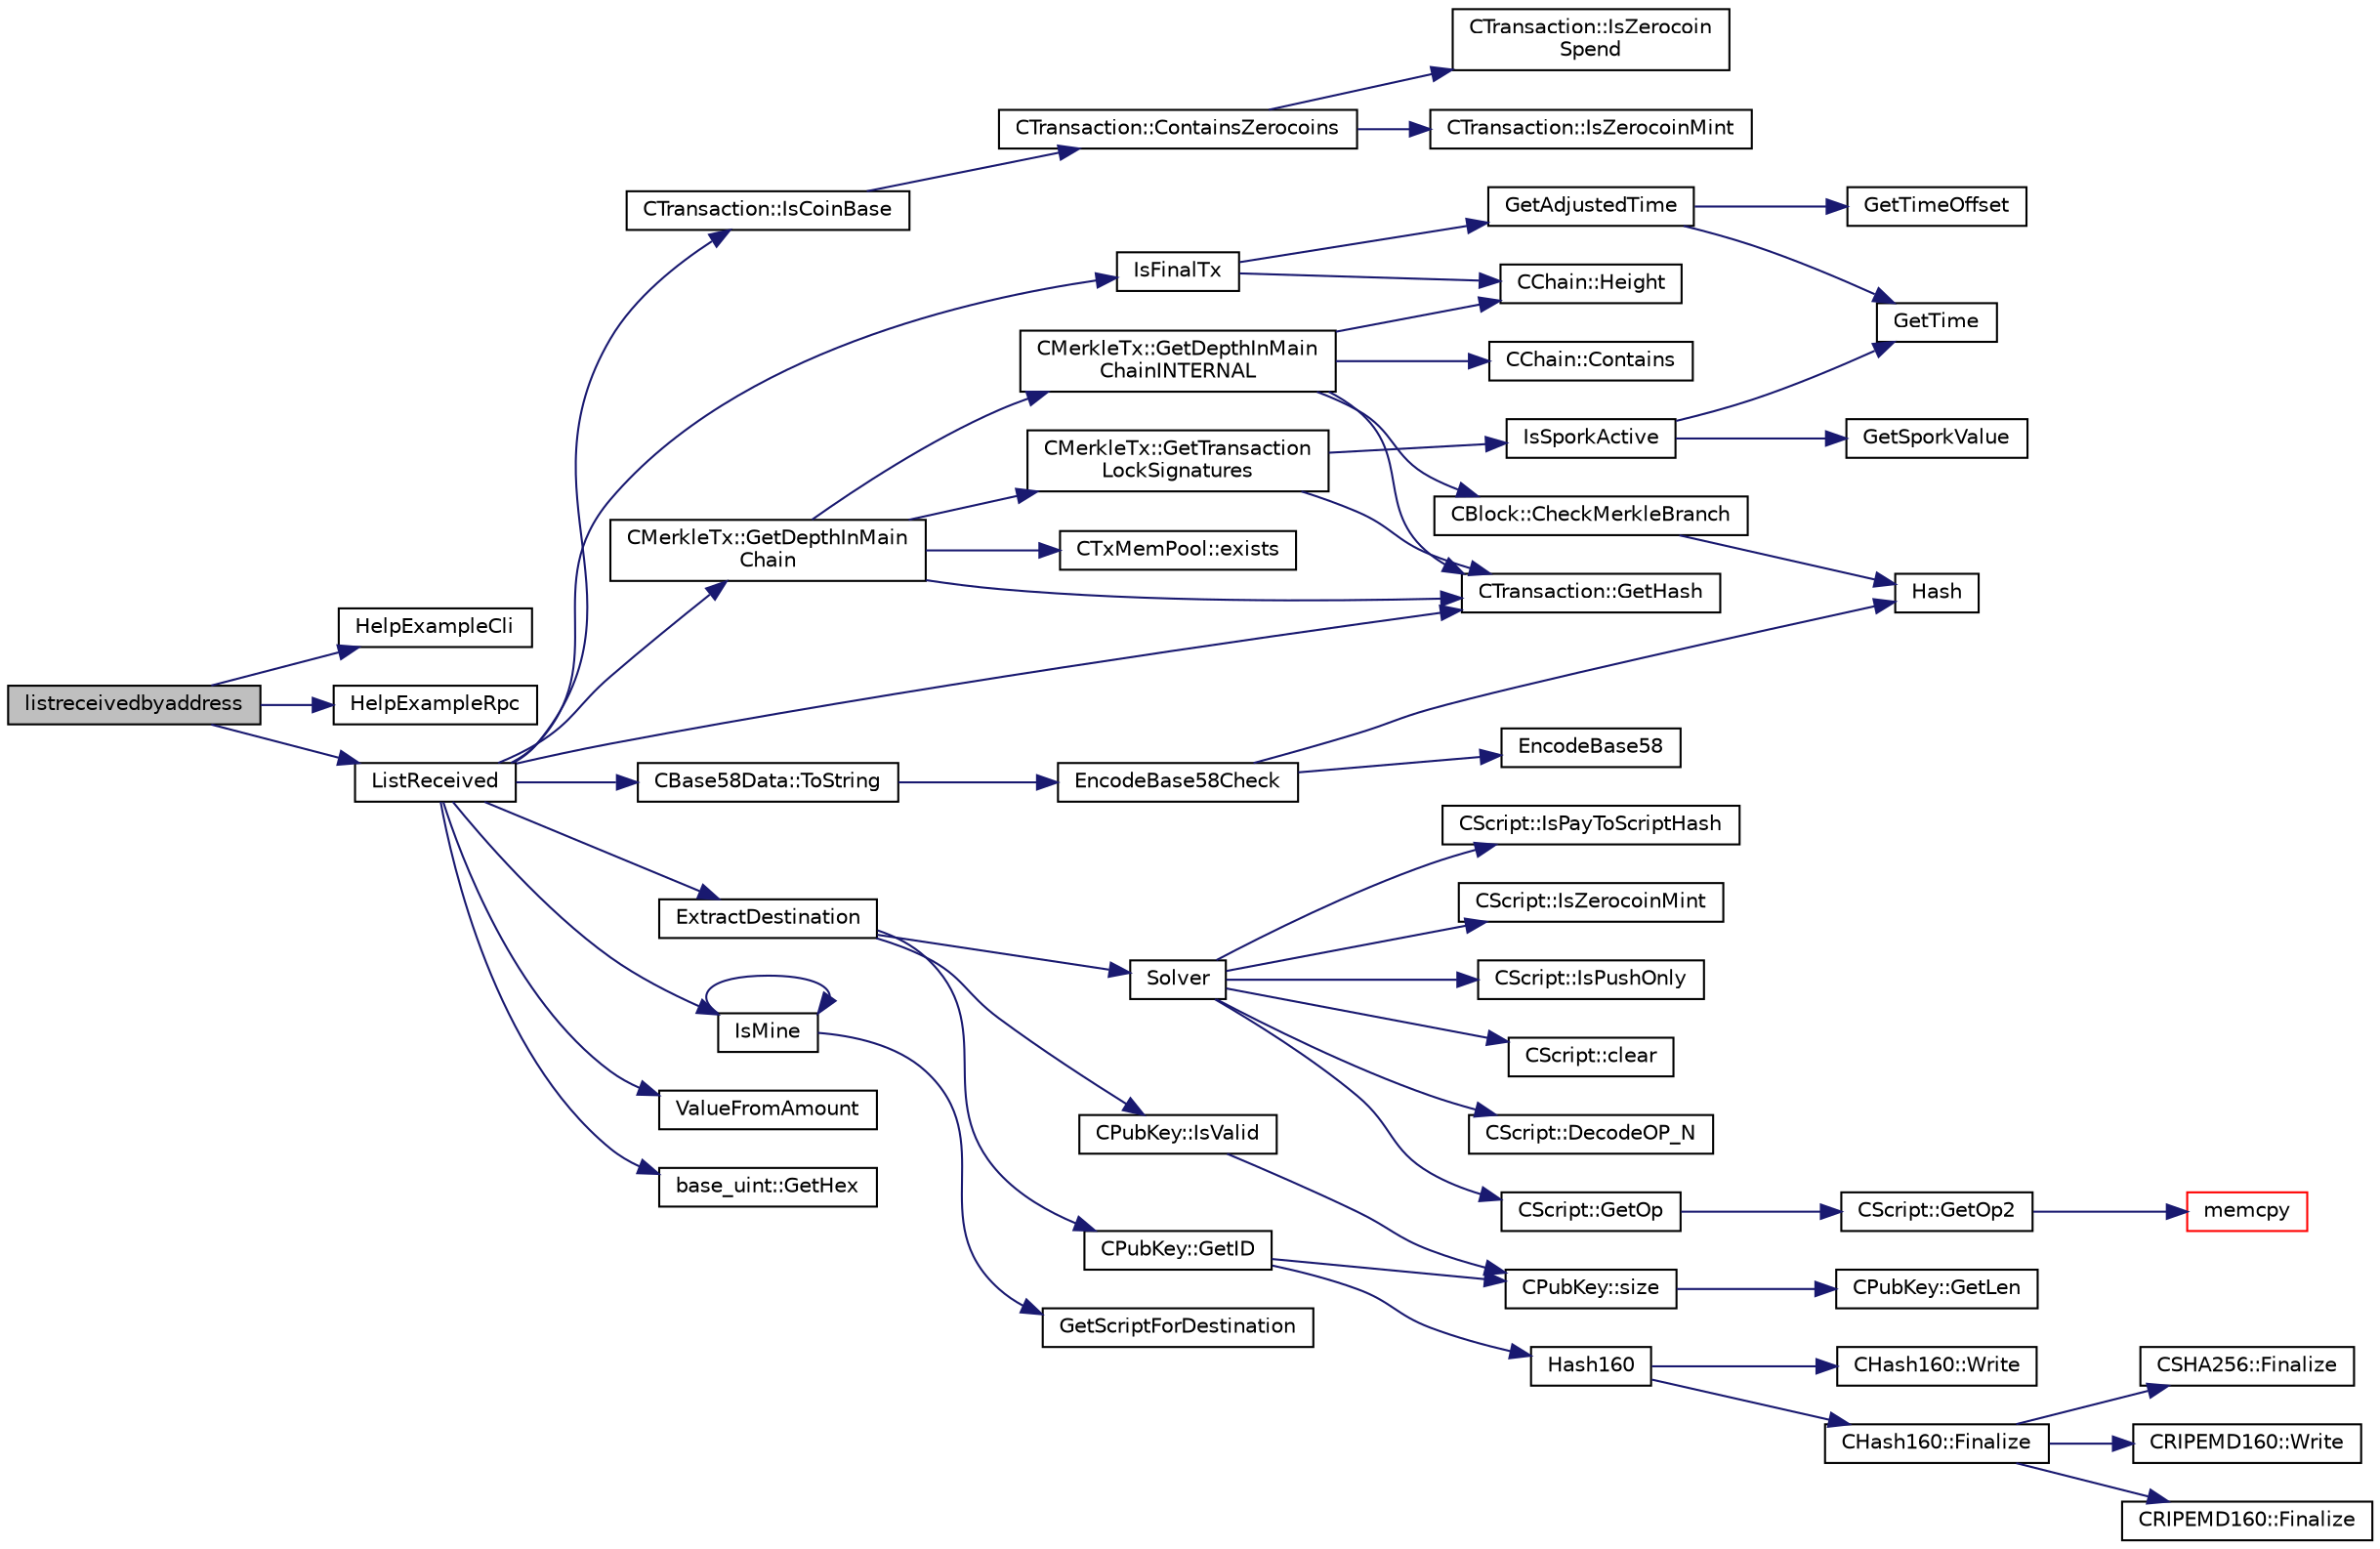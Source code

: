 digraph "listreceivedbyaddress"
{
  edge [fontname="Helvetica",fontsize="10",labelfontname="Helvetica",labelfontsize="10"];
  node [fontname="Helvetica",fontsize="10",shape=record];
  rankdir="LR";
  Node1144 [label="listreceivedbyaddress",height=0.2,width=0.4,color="black", fillcolor="grey75", style="filled", fontcolor="black"];
  Node1144 -> Node1145 [color="midnightblue",fontsize="10",style="solid",fontname="Helvetica"];
  Node1145 [label="HelpExampleCli",height=0.2,width=0.4,color="black", fillcolor="white", style="filled",URL="$rpcserver_8cpp.html#ac01ac6eab5467567ed0da106814e04ec"];
  Node1144 -> Node1146 [color="midnightblue",fontsize="10",style="solid",fontname="Helvetica"];
  Node1146 [label="HelpExampleRpc",height=0.2,width=0.4,color="black", fillcolor="white", style="filled",URL="$rpcserver_8cpp.html#a06ea60e24e5a1053a14a11b1009bf9ef"];
  Node1144 -> Node1147 [color="midnightblue",fontsize="10",style="solid",fontname="Helvetica"];
  Node1147 [label="ListReceived",height=0.2,width=0.4,color="black", fillcolor="white", style="filled",URL="$rpcwallet_8cpp.html#a0cc958f67a8d6d0002cb4fee19eddb5c"];
  Node1147 -> Node1148 [color="midnightblue",fontsize="10",style="solid",fontname="Helvetica"];
  Node1148 [label="CTransaction::IsCoinBase",height=0.2,width=0.4,color="black", fillcolor="white", style="filled",URL="$class_c_transaction.html#a96256e8ac1bf79ad9c057e48c41132dd"];
  Node1148 -> Node1149 [color="midnightblue",fontsize="10",style="solid",fontname="Helvetica"];
  Node1149 [label="CTransaction::ContainsZerocoins",height=0.2,width=0.4,color="black", fillcolor="white", style="filled",URL="$class_c_transaction.html#a613051e8e5651a7500cb455f37dd1116"];
  Node1149 -> Node1150 [color="midnightblue",fontsize="10",style="solid",fontname="Helvetica"];
  Node1150 [label="CTransaction::IsZerocoin\lSpend",height=0.2,width=0.4,color="black", fillcolor="white", style="filled",URL="$class_c_transaction.html#a4cda5603795c5f9179d4c8bd43f809cd"];
  Node1149 -> Node1151 [color="midnightblue",fontsize="10",style="solid",fontname="Helvetica"];
  Node1151 [label="CTransaction::IsZerocoinMint",height=0.2,width=0.4,color="black", fillcolor="white", style="filled",URL="$class_c_transaction.html#ab91efb1c2312e6feeecfbbfff11abbb1"];
  Node1147 -> Node1152 [color="midnightblue",fontsize="10",style="solid",fontname="Helvetica"];
  Node1152 [label="IsFinalTx",height=0.2,width=0.4,color="black", fillcolor="white", style="filled",URL="$main_8cpp.html#adc332cd7ac94e639bb4239618341be19"];
  Node1152 -> Node1153 [color="midnightblue",fontsize="10",style="solid",fontname="Helvetica"];
  Node1153 [label="CChain::Height",height=0.2,width=0.4,color="black", fillcolor="white", style="filled",URL="$class_c_chain.html#ad4758bc8872ce065a9579f77c3171d40",tooltip="Return the maximal height in the chain. "];
  Node1152 -> Node1154 [color="midnightblue",fontsize="10",style="solid",fontname="Helvetica"];
  Node1154 [label="GetAdjustedTime",height=0.2,width=0.4,color="black", fillcolor="white", style="filled",URL="$timedata_8cpp.html#a09f81b9c7650f898cf3cf305b87547e6"];
  Node1154 -> Node1155 [color="midnightblue",fontsize="10",style="solid",fontname="Helvetica"];
  Node1155 [label="GetTime",height=0.2,width=0.4,color="black", fillcolor="white", style="filled",URL="$utiltime_8cpp.html#a46fac5fba8ba905b5f9acb364f5d8c6f",tooltip="For unit testing. "];
  Node1154 -> Node1156 [color="midnightblue",fontsize="10",style="solid",fontname="Helvetica"];
  Node1156 [label="GetTimeOffset",height=0.2,width=0.4,color="black", fillcolor="white", style="filled",URL="$timedata_8cpp.html#a50ca5344c75631267633f15cfe5e983e",tooltip="\"Never go to sea with two chronometers; take one or three.\" Our three time sources are: ..."];
  Node1147 -> Node1157 [color="midnightblue",fontsize="10",style="solid",fontname="Helvetica"];
  Node1157 [label="CMerkleTx::GetDepthInMain\lChain",height=0.2,width=0.4,color="black", fillcolor="white", style="filled",URL="$class_c_merkle_tx.html#a5bf3a355593ecce5799de92d013149b1",tooltip="Return depth of transaction in blockchain: -1 : not in blockchain, and not in memory pool (conflicted..."];
  Node1157 -> Node1158 [color="midnightblue",fontsize="10",style="solid",fontname="Helvetica"];
  Node1158 [label="CMerkleTx::GetDepthInMain\lChainINTERNAL",height=0.2,width=0.4,color="black", fillcolor="white", style="filled",URL="$class_c_merkle_tx.html#ada4285bcdc83c90dc5829d9902b1271c"];
  Node1158 -> Node1159 [color="midnightblue",fontsize="10",style="solid",fontname="Helvetica"];
  Node1159 [label="CChain::Contains",height=0.2,width=0.4,color="black", fillcolor="white", style="filled",URL="$class_c_chain.html#af1786dc229c215dea7f727c11df2c8dc",tooltip="Efficiently check whether a block is present in this chain. "];
  Node1158 -> Node1160 [color="midnightblue",fontsize="10",style="solid",fontname="Helvetica"];
  Node1160 [label="CBlock::CheckMerkleBranch",height=0.2,width=0.4,color="black", fillcolor="white", style="filled",URL="$class_c_block.html#a81684cf96f6fb6731c869865b80d1ccd"];
  Node1160 -> Node1161 [color="midnightblue",fontsize="10",style="solid",fontname="Helvetica"];
  Node1161 [label="Hash",height=0.2,width=0.4,color="black", fillcolor="white", style="filled",URL="$hash_8h.html#a12c5e981d7f5f2850027fd5e932eff61",tooltip="Compute the 256-bit hash of a std::string. "];
  Node1158 -> Node1162 [color="midnightblue",fontsize="10",style="solid",fontname="Helvetica"];
  Node1162 [label="CTransaction::GetHash",height=0.2,width=0.4,color="black", fillcolor="white", style="filled",URL="$class_c_transaction.html#a7efd1379de830341417c0bfa23a149aa"];
  Node1158 -> Node1153 [color="midnightblue",fontsize="10",style="solid",fontname="Helvetica"];
  Node1157 -> Node1163 [color="midnightblue",fontsize="10",style="solid",fontname="Helvetica"];
  Node1163 [label="CTxMemPool::exists",height=0.2,width=0.4,color="black", fillcolor="white", style="filled",URL="$class_c_tx_mem_pool.html#adba06e79be4a1a092dd2db8290733be7"];
  Node1157 -> Node1162 [color="midnightblue",fontsize="10",style="solid",fontname="Helvetica"];
  Node1157 -> Node1164 [color="midnightblue",fontsize="10",style="solid",fontname="Helvetica"];
  Node1164 [label="CMerkleTx::GetTransaction\lLockSignatures",height=0.2,width=0.4,color="black", fillcolor="white", style="filled",URL="$class_c_merkle_tx.html#a29ab20d0785095dba254ca1050ba6989"];
  Node1164 -> Node1165 [color="midnightblue",fontsize="10",style="solid",fontname="Helvetica"];
  Node1165 [label="IsSporkActive",height=0.2,width=0.4,color="black", fillcolor="white", style="filled",URL="$spork_8cpp.html#a3305663176e21e81c80dc951a7f8ea5e"];
  Node1165 -> Node1166 [color="midnightblue",fontsize="10",style="solid",fontname="Helvetica"];
  Node1166 [label="GetSporkValue",height=0.2,width=0.4,color="black", fillcolor="white", style="filled",URL="$spork_8cpp.html#a7125c44e1c9a54dc7c28556b3fb24a8f"];
  Node1165 -> Node1155 [color="midnightblue",fontsize="10",style="solid",fontname="Helvetica"];
  Node1164 -> Node1162 [color="midnightblue",fontsize="10",style="solid",fontname="Helvetica"];
  Node1147 -> Node1167 [color="midnightblue",fontsize="10",style="solid",fontname="Helvetica"];
  Node1167 [label="ExtractDestination",height=0.2,width=0.4,color="black", fillcolor="white", style="filled",URL="$standard_8cpp.html#a951f7e601746ae076afdf3169ecca2fc"];
  Node1167 -> Node1168 [color="midnightblue",fontsize="10",style="solid",fontname="Helvetica"];
  Node1168 [label="Solver",height=0.2,width=0.4,color="black", fillcolor="white", style="filled",URL="$standard_8cpp.html#a6ee6be50bff44464e905680c6fcee6dc",tooltip="Return public keys or hashes from scriptPubKey, for &#39;standard&#39; transaction types. ..."];
  Node1168 -> Node1169 [color="midnightblue",fontsize="10",style="solid",fontname="Helvetica"];
  Node1169 [label="CScript::IsPayToScriptHash",height=0.2,width=0.4,color="black", fillcolor="white", style="filled",URL="$class_c_script.html#a0c3729c606d318923dc06f95d85a0971"];
  Node1168 -> Node1170 [color="midnightblue",fontsize="10",style="solid",fontname="Helvetica"];
  Node1170 [label="CScript::IsZerocoinMint",height=0.2,width=0.4,color="black", fillcolor="white", style="filled",URL="$class_c_script.html#aadeaf93bd9c00abc9e20d082051adac8"];
  Node1168 -> Node1171 [color="midnightblue",fontsize="10",style="solid",fontname="Helvetica"];
  Node1171 [label="CScript::IsPushOnly",height=0.2,width=0.4,color="black", fillcolor="white", style="filled",URL="$class_c_script.html#a090905f875fa5a40e616b319de8e973f",tooltip="Called by IsStandardTx and P2SH/BIP62 VerifyScript (which makes it consensus-critical). "];
  Node1168 -> Node1172 [color="midnightblue",fontsize="10",style="solid",fontname="Helvetica"];
  Node1172 [label="CScript::clear",height=0.2,width=0.4,color="black", fillcolor="white", style="filled",URL="$class_c_script.html#a7b2baf842621f07c4939408acf63377c"];
  Node1168 -> Node1173 [color="midnightblue",fontsize="10",style="solid",fontname="Helvetica"];
  Node1173 [label="CScript::GetOp",height=0.2,width=0.4,color="black", fillcolor="white", style="filled",URL="$class_c_script.html#a94635ed93d8d244ec3acfa83f9ecfe5f"];
  Node1173 -> Node1174 [color="midnightblue",fontsize="10",style="solid",fontname="Helvetica"];
  Node1174 [label="CScript::GetOp2",height=0.2,width=0.4,color="black", fillcolor="white", style="filled",URL="$class_c_script.html#aac2dbe75742054049b0c6de0e9473ef0"];
  Node1174 -> Node1175 [color="midnightblue",fontsize="10",style="solid",fontname="Helvetica"];
  Node1175 [label="memcpy",height=0.2,width=0.4,color="red", fillcolor="white", style="filled",URL="$glibc__compat_8cpp.html#a0f46826ab0466591e136db24394923cf"];
  Node1168 -> Node1177 [color="midnightblue",fontsize="10",style="solid",fontname="Helvetica"];
  Node1177 [label="CScript::DecodeOP_N",height=0.2,width=0.4,color="black", fillcolor="white", style="filled",URL="$class_c_script.html#a7f975fca06b3e9a17da8ba23c7647e2e",tooltip="Encode/decode small integers: "];
  Node1167 -> Node1178 [color="midnightblue",fontsize="10",style="solid",fontname="Helvetica"];
  Node1178 [label="CPubKey::IsValid",height=0.2,width=0.4,color="black", fillcolor="white", style="filled",URL="$class_c_pub_key.html#a4fa94293cf8577fd039b9a133f6c7f30"];
  Node1178 -> Node1179 [color="midnightblue",fontsize="10",style="solid",fontname="Helvetica"];
  Node1179 [label="CPubKey::size",height=0.2,width=0.4,color="black", fillcolor="white", style="filled",URL="$class_c_pub_key.html#a6bb28fcf0a5f799c69f5b7269363b309",tooltip="Simple read-only vector-like interface to the pubkey data. "];
  Node1179 -> Node1180 [color="midnightblue",fontsize="10",style="solid",fontname="Helvetica"];
  Node1180 [label="CPubKey::GetLen",height=0.2,width=0.4,color="black", fillcolor="white", style="filled",URL="$class_c_pub_key.html#a7dc71b3f037c84268dc22de97d7b65fb",tooltip="Compute the length of a pubkey with a given first byte. "];
  Node1167 -> Node1181 [color="midnightblue",fontsize="10",style="solid",fontname="Helvetica"];
  Node1181 [label="CPubKey::GetID",height=0.2,width=0.4,color="black", fillcolor="white", style="filled",URL="$class_c_pub_key.html#a2675f7e6f72eff68e7a5227289feb021",tooltip="Get the KeyID of this public key (hash of its serialization) "];
  Node1181 -> Node1182 [color="midnightblue",fontsize="10",style="solid",fontname="Helvetica"];
  Node1182 [label="Hash160",height=0.2,width=0.4,color="black", fillcolor="white", style="filled",URL="$hash_8h.html#a4490f70ddae16e9e48460a0416a48a6b",tooltip="Compute the 160-bit hash an object. "];
  Node1182 -> Node1183 [color="midnightblue",fontsize="10",style="solid",fontname="Helvetica"];
  Node1183 [label="CHash160::Write",height=0.2,width=0.4,color="black", fillcolor="white", style="filled",URL="$class_c_hash160.html#af56cdd9443013eb68b246aa8450217f2"];
  Node1182 -> Node1184 [color="midnightblue",fontsize="10",style="solid",fontname="Helvetica"];
  Node1184 [label="CHash160::Finalize",height=0.2,width=0.4,color="black", fillcolor="white", style="filled",URL="$class_c_hash160.html#a9bb08e1772002ae1a5d85017ba7952ee"];
  Node1184 -> Node1185 [color="midnightblue",fontsize="10",style="solid",fontname="Helvetica"];
  Node1185 [label="CSHA256::Finalize",height=0.2,width=0.4,color="black", fillcolor="white", style="filled",URL="$class_c_s_h_a256.html#a4259230be0caefa590bc324fc12b9b90"];
  Node1184 -> Node1186 [color="midnightblue",fontsize="10",style="solid",fontname="Helvetica"];
  Node1186 [label="CRIPEMD160::Write",height=0.2,width=0.4,color="black", fillcolor="white", style="filled",URL="$class_c_r_i_p_e_m_d160.html#a221143b9d94af623d07c4f4ba1bf6007"];
  Node1184 -> Node1187 [color="midnightblue",fontsize="10",style="solid",fontname="Helvetica"];
  Node1187 [label="CRIPEMD160::Finalize",height=0.2,width=0.4,color="black", fillcolor="white", style="filled",URL="$class_c_r_i_p_e_m_d160.html#a2a11566fbf9d1339b819833313fc4e51"];
  Node1181 -> Node1179 [color="midnightblue",fontsize="10",style="solid",fontname="Helvetica"];
  Node1147 -> Node1188 [color="midnightblue",fontsize="10",style="solid",fontname="Helvetica"];
  Node1188 [label="IsMine",height=0.2,width=0.4,color="black", fillcolor="white", style="filled",URL="$wallet__ismine_8cpp.html#adc59cf67d903c1ba1ef225561b85bfce"];
  Node1188 -> Node1189 [color="midnightblue",fontsize="10",style="solid",fontname="Helvetica"];
  Node1189 [label="GetScriptForDestination",height=0.2,width=0.4,color="black", fillcolor="white", style="filled",URL="$standard_8cpp.html#ae40f28d3b46c21033f6ee1f1200d0321"];
  Node1188 -> Node1188 [color="midnightblue",fontsize="10",style="solid",fontname="Helvetica"];
  Node1147 -> Node1162 [color="midnightblue",fontsize="10",style="solid",fontname="Helvetica"];
  Node1147 -> Node1190 [color="midnightblue",fontsize="10",style="solid",fontname="Helvetica"];
  Node1190 [label="CBase58Data::ToString",height=0.2,width=0.4,color="black", fillcolor="white", style="filled",URL="$class_c_base58_data.html#a7dc91af403ca02694b3247b15604e220"];
  Node1190 -> Node1191 [color="midnightblue",fontsize="10",style="solid",fontname="Helvetica"];
  Node1191 [label="EncodeBase58Check",height=0.2,width=0.4,color="black", fillcolor="white", style="filled",URL="$base58_8cpp.html#ace9a5807ee51604f33044339f073ec76",tooltip="Encode a byte vector into a base58-encoded string, including checksum. "];
  Node1191 -> Node1161 [color="midnightblue",fontsize="10",style="solid",fontname="Helvetica"];
  Node1191 -> Node1192 [color="midnightblue",fontsize="10",style="solid",fontname="Helvetica"];
  Node1192 [label="EncodeBase58",height=0.2,width=0.4,color="black", fillcolor="white", style="filled",URL="$base58_8cpp.html#a8d6f0e9d5df175b4966dcede31dc90ad",tooltip="Why base-58 instead of standard base-64 encoding? "];
  Node1147 -> Node1193 [color="midnightblue",fontsize="10",style="solid",fontname="Helvetica"];
  Node1193 [label="ValueFromAmount",height=0.2,width=0.4,color="black", fillcolor="white", style="filled",URL="$rpcserver_8cpp.html#a0655c28ea826ddeb21e8079b6a0beb9e"];
  Node1147 -> Node1194 [color="midnightblue",fontsize="10",style="solid",fontname="Helvetica"];
  Node1194 [label="base_uint::GetHex",height=0.2,width=0.4,color="black", fillcolor="white", style="filled",URL="$classbase__uint.html#ae5e7b7481de91ebead20eebd5d685441"];
}
